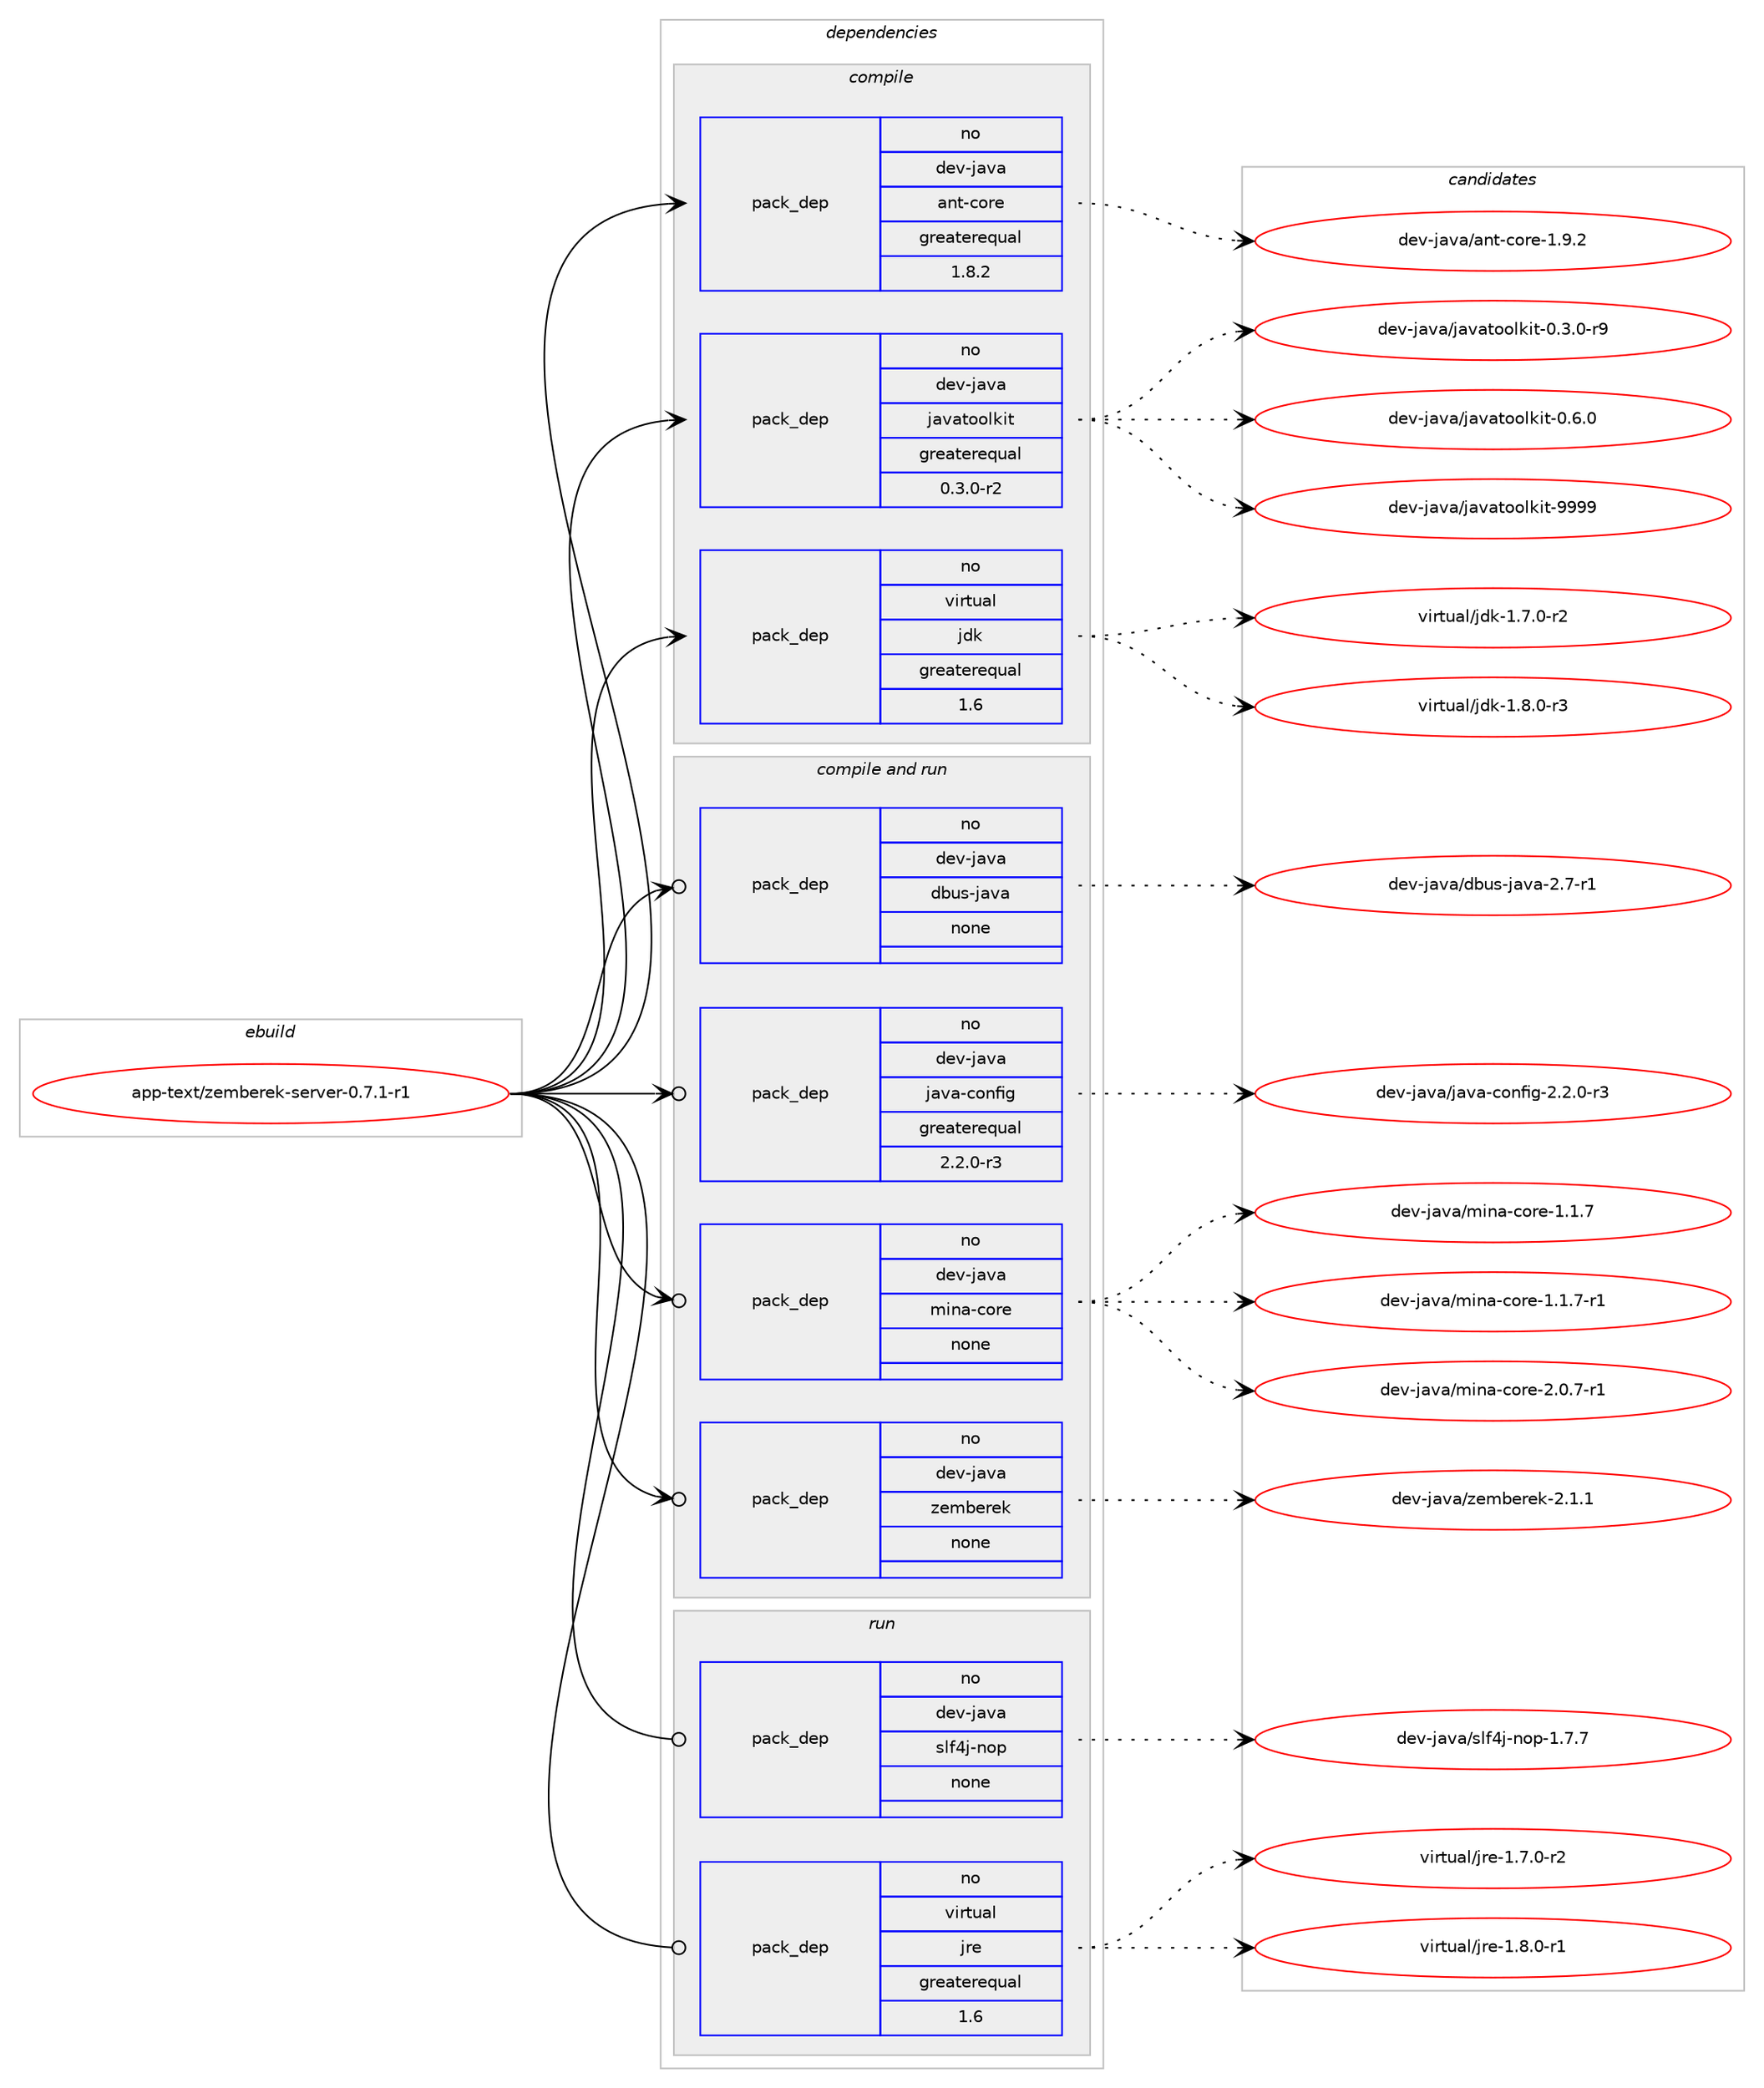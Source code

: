 digraph prolog {

# *************
# Graph options
# *************

newrank=true;
concentrate=true;
compound=true;
graph [rankdir=LR,fontname=Helvetica,fontsize=10,ranksep=1.5];#, ranksep=2.5, nodesep=0.2];
edge  [arrowhead=vee];
node  [fontname=Helvetica,fontsize=10];

# **********
# The ebuild
# **********

subgraph cluster_leftcol {
color=gray;
rank=same;
label=<<i>ebuild</i>>;
id [label="app-text/zemberek-server-0.7.1-r1", color=red, width=4, href="../app-text/zemberek-server-0.7.1-r1.svg"];
}

# ****************
# The dependencies
# ****************

subgraph cluster_midcol {
color=gray;
label=<<i>dependencies</i>>;
subgraph cluster_compile {
fillcolor="#eeeeee";
style=filled;
label=<<i>compile</i>>;
subgraph pack45793 {
dependency62621 [label=<<TABLE BORDER="0" CELLBORDER="1" CELLSPACING="0" CELLPADDING="4" WIDTH="220"><TR><TD ROWSPAN="6" CELLPADDING="30">pack_dep</TD></TR><TR><TD WIDTH="110">no</TD></TR><TR><TD>dev-java</TD></TR><TR><TD>ant-core</TD></TR><TR><TD>greaterequal</TD></TR><TR><TD>1.8.2</TD></TR></TABLE>>, shape=none, color=blue];
}
id:e -> dependency62621:w [weight=20,style="solid",arrowhead="vee"];
subgraph pack45794 {
dependency62622 [label=<<TABLE BORDER="0" CELLBORDER="1" CELLSPACING="0" CELLPADDING="4" WIDTH="220"><TR><TD ROWSPAN="6" CELLPADDING="30">pack_dep</TD></TR><TR><TD WIDTH="110">no</TD></TR><TR><TD>dev-java</TD></TR><TR><TD>javatoolkit</TD></TR><TR><TD>greaterequal</TD></TR><TR><TD>0.3.0-r2</TD></TR></TABLE>>, shape=none, color=blue];
}
id:e -> dependency62622:w [weight=20,style="solid",arrowhead="vee"];
subgraph pack45795 {
dependency62623 [label=<<TABLE BORDER="0" CELLBORDER="1" CELLSPACING="0" CELLPADDING="4" WIDTH="220"><TR><TD ROWSPAN="6" CELLPADDING="30">pack_dep</TD></TR><TR><TD WIDTH="110">no</TD></TR><TR><TD>virtual</TD></TR><TR><TD>jdk</TD></TR><TR><TD>greaterequal</TD></TR><TR><TD>1.6</TD></TR></TABLE>>, shape=none, color=blue];
}
id:e -> dependency62623:w [weight=20,style="solid",arrowhead="vee"];
}
subgraph cluster_compileandrun {
fillcolor="#eeeeee";
style=filled;
label=<<i>compile and run</i>>;
subgraph pack45796 {
dependency62624 [label=<<TABLE BORDER="0" CELLBORDER="1" CELLSPACING="0" CELLPADDING="4" WIDTH="220"><TR><TD ROWSPAN="6" CELLPADDING="30">pack_dep</TD></TR><TR><TD WIDTH="110">no</TD></TR><TR><TD>dev-java</TD></TR><TR><TD>dbus-java</TD></TR><TR><TD>none</TD></TR><TR><TD></TD></TR></TABLE>>, shape=none, color=blue];
}
id:e -> dependency62624:w [weight=20,style="solid",arrowhead="odotvee"];
subgraph pack45797 {
dependency62625 [label=<<TABLE BORDER="0" CELLBORDER="1" CELLSPACING="0" CELLPADDING="4" WIDTH="220"><TR><TD ROWSPAN="6" CELLPADDING="30">pack_dep</TD></TR><TR><TD WIDTH="110">no</TD></TR><TR><TD>dev-java</TD></TR><TR><TD>java-config</TD></TR><TR><TD>greaterequal</TD></TR><TR><TD>2.2.0-r3</TD></TR></TABLE>>, shape=none, color=blue];
}
id:e -> dependency62625:w [weight=20,style="solid",arrowhead="odotvee"];
subgraph pack45798 {
dependency62626 [label=<<TABLE BORDER="0" CELLBORDER="1" CELLSPACING="0" CELLPADDING="4" WIDTH="220"><TR><TD ROWSPAN="6" CELLPADDING="30">pack_dep</TD></TR><TR><TD WIDTH="110">no</TD></TR><TR><TD>dev-java</TD></TR><TR><TD>mina-core</TD></TR><TR><TD>none</TD></TR><TR><TD></TD></TR></TABLE>>, shape=none, color=blue];
}
id:e -> dependency62626:w [weight=20,style="solid",arrowhead="odotvee"];
subgraph pack45799 {
dependency62627 [label=<<TABLE BORDER="0" CELLBORDER="1" CELLSPACING="0" CELLPADDING="4" WIDTH="220"><TR><TD ROWSPAN="6" CELLPADDING="30">pack_dep</TD></TR><TR><TD WIDTH="110">no</TD></TR><TR><TD>dev-java</TD></TR><TR><TD>zemberek</TD></TR><TR><TD>none</TD></TR><TR><TD></TD></TR></TABLE>>, shape=none, color=blue];
}
id:e -> dependency62627:w [weight=20,style="solid",arrowhead="odotvee"];
}
subgraph cluster_run {
fillcolor="#eeeeee";
style=filled;
label=<<i>run</i>>;
subgraph pack45800 {
dependency62628 [label=<<TABLE BORDER="0" CELLBORDER="1" CELLSPACING="0" CELLPADDING="4" WIDTH="220"><TR><TD ROWSPAN="6" CELLPADDING="30">pack_dep</TD></TR><TR><TD WIDTH="110">no</TD></TR><TR><TD>dev-java</TD></TR><TR><TD>slf4j-nop</TD></TR><TR><TD>none</TD></TR><TR><TD></TD></TR></TABLE>>, shape=none, color=blue];
}
id:e -> dependency62628:w [weight=20,style="solid",arrowhead="odot"];
subgraph pack45801 {
dependency62629 [label=<<TABLE BORDER="0" CELLBORDER="1" CELLSPACING="0" CELLPADDING="4" WIDTH="220"><TR><TD ROWSPAN="6" CELLPADDING="30">pack_dep</TD></TR><TR><TD WIDTH="110">no</TD></TR><TR><TD>virtual</TD></TR><TR><TD>jre</TD></TR><TR><TD>greaterequal</TD></TR><TR><TD>1.6</TD></TR></TABLE>>, shape=none, color=blue];
}
id:e -> dependency62629:w [weight=20,style="solid",arrowhead="odot"];
}
}

# **************
# The candidates
# **************

subgraph cluster_choices {
rank=same;
color=gray;
label=<<i>candidates</i>>;

subgraph choice45793 {
color=black;
nodesep=1;
choice10010111845106971189747971101164599111114101454946574650 [label="dev-java/ant-core-1.9.2", color=red, width=4,href="../dev-java/ant-core-1.9.2.svg"];
dependency62621:e -> choice10010111845106971189747971101164599111114101454946574650:w [style=dotted,weight="100"];
}
subgraph choice45794 {
color=black;
nodesep=1;
choice1001011184510697118974710697118971161111111081071051164548465146484511457 [label="dev-java/javatoolkit-0.3.0-r9", color=red, width=4,href="../dev-java/javatoolkit-0.3.0-r9.svg"];
choice100101118451069711897471069711897116111111108107105116454846544648 [label="dev-java/javatoolkit-0.6.0", color=red, width=4,href="../dev-java/javatoolkit-0.6.0.svg"];
choice1001011184510697118974710697118971161111111081071051164557575757 [label="dev-java/javatoolkit-9999", color=red, width=4,href="../dev-java/javatoolkit-9999.svg"];
dependency62622:e -> choice1001011184510697118974710697118971161111111081071051164548465146484511457:w [style=dotted,weight="100"];
dependency62622:e -> choice100101118451069711897471069711897116111111108107105116454846544648:w [style=dotted,weight="100"];
dependency62622:e -> choice1001011184510697118974710697118971161111111081071051164557575757:w [style=dotted,weight="100"];
}
subgraph choice45795 {
color=black;
nodesep=1;
choice11810511411611797108471061001074549465546484511450 [label="virtual/jdk-1.7.0-r2", color=red, width=4,href="../virtual/jdk-1.7.0-r2.svg"];
choice11810511411611797108471061001074549465646484511451 [label="virtual/jdk-1.8.0-r3", color=red, width=4,href="../virtual/jdk-1.8.0-r3.svg"];
dependency62623:e -> choice11810511411611797108471061001074549465546484511450:w [style=dotted,weight="100"];
dependency62623:e -> choice11810511411611797108471061001074549465646484511451:w [style=dotted,weight="100"];
}
subgraph choice45796 {
color=black;
nodesep=1;
choice1001011184510697118974710098117115451069711897455046554511449 [label="dev-java/dbus-java-2.7-r1", color=red, width=4,href="../dev-java/dbus-java-2.7-r1.svg"];
dependency62624:e -> choice1001011184510697118974710098117115451069711897455046554511449:w [style=dotted,weight="100"];
}
subgraph choice45797 {
color=black;
nodesep=1;
choice10010111845106971189747106971189745991111101021051034550465046484511451 [label="dev-java/java-config-2.2.0-r3", color=red, width=4,href="../dev-java/java-config-2.2.0-r3.svg"];
dependency62625:e -> choice10010111845106971189747106971189745991111101021051034550465046484511451:w [style=dotted,weight="100"];
}
subgraph choice45798 {
color=black;
nodesep=1;
choice10010111845106971189747109105110974599111114101454946494655 [label="dev-java/mina-core-1.1.7", color=red, width=4,href="../dev-java/mina-core-1.1.7.svg"];
choice100101118451069711897471091051109745991111141014549464946554511449 [label="dev-java/mina-core-1.1.7-r1", color=red, width=4,href="../dev-java/mina-core-1.1.7-r1.svg"];
choice100101118451069711897471091051109745991111141014550464846554511449 [label="dev-java/mina-core-2.0.7-r1", color=red, width=4,href="../dev-java/mina-core-2.0.7-r1.svg"];
dependency62626:e -> choice10010111845106971189747109105110974599111114101454946494655:w [style=dotted,weight="100"];
dependency62626:e -> choice100101118451069711897471091051109745991111141014549464946554511449:w [style=dotted,weight="100"];
dependency62626:e -> choice100101118451069711897471091051109745991111141014550464846554511449:w [style=dotted,weight="100"];
}
subgraph choice45799 {
color=black;
nodesep=1;
choice1001011184510697118974712210110998101114101107455046494649 [label="dev-java/zemberek-2.1.1", color=red, width=4,href="../dev-java/zemberek-2.1.1.svg"];
dependency62627:e -> choice1001011184510697118974712210110998101114101107455046494649:w [style=dotted,weight="100"];
}
subgraph choice45800 {
color=black;
nodesep=1;
choice100101118451069711897471151081025210645110111112454946554655 [label="dev-java/slf4j-nop-1.7.7", color=red, width=4,href="../dev-java/slf4j-nop-1.7.7.svg"];
dependency62628:e -> choice100101118451069711897471151081025210645110111112454946554655:w [style=dotted,weight="100"];
}
subgraph choice45801 {
color=black;
nodesep=1;
choice11810511411611797108471061141014549465546484511450 [label="virtual/jre-1.7.0-r2", color=red, width=4,href="../virtual/jre-1.7.0-r2.svg"];
choice11810511411611797108471061141014549465646484511449 [label="virtual/jre-1.8.0-r1", color=red, width=4,href="../virtual/jre-1.8.0-r1.svg"];
dependency62629:e -> choice11810511411611797108471061141014549465546484511450:w [style=dotted,weight="100"];
dependency62629:e -> choice11810511411611797108471061141014549465646484511449:w [style=dotted,weight="100"];
}
}

}
